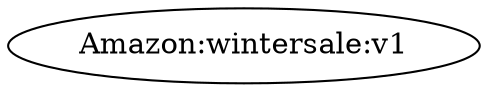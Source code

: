 digraph G {
   // ensure we always include this plugin even if no dependencies
   "Amazon:wintersale:v1"

}
